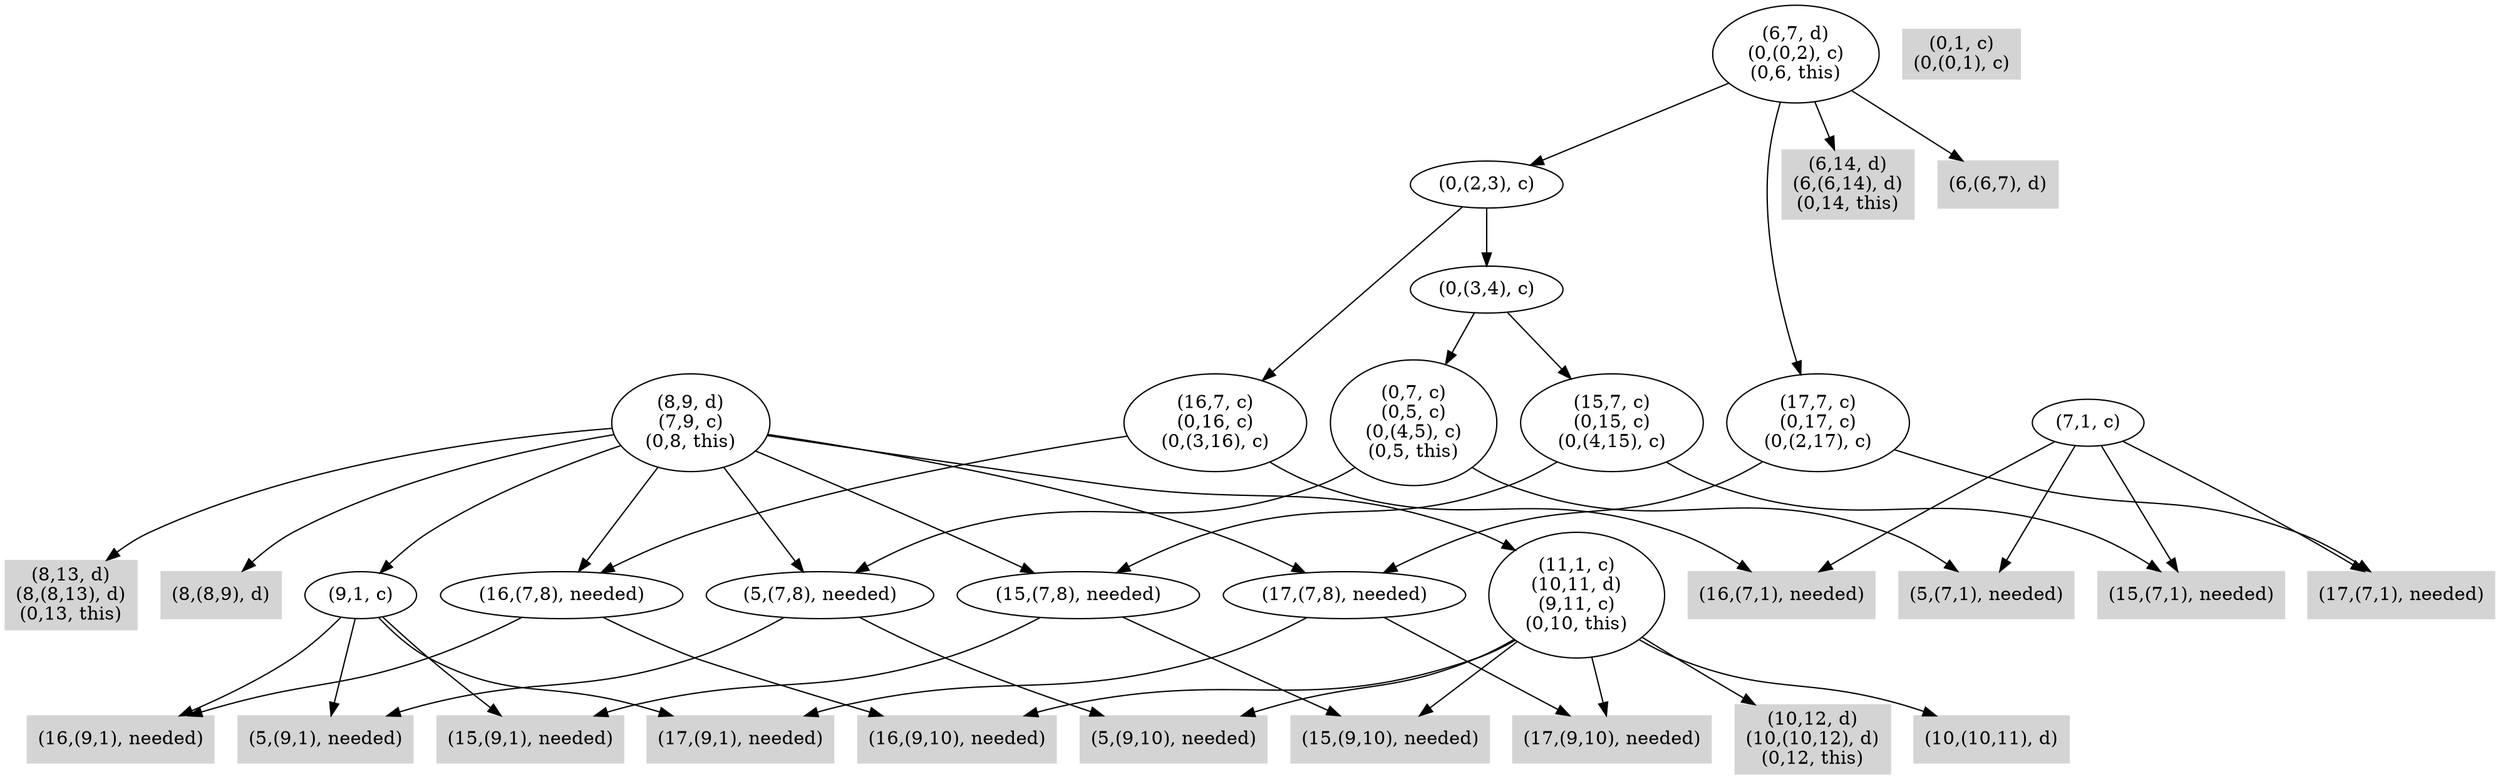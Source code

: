 digraph { 
1881 [shape=box,style=filled,color=".0 .0 .83",label="(5,(9,10), needed)"];
1882 [shape=box,style=filled,color=".0 .0 .83",label="(5,(9,1), needed)"];
1883 [label="(5,(7,8), needed)"];
1884 [shape=box,style=filled,color=".0 .0 .83",label="(5,(7,1), needed)"];
1885 [label="(0,7, c)\n(0,5, c)\n(0,(4,5), c)\n(0,5, this)"];
1886 [shape=box,style=filled,color=".0 .0 .83",label="(10,12, d)\n(10,(10,12), d)\n(0,12, this)"];
1887 [shape=box,style=filled,color=".0 .0 .83",label="(17,(9,10), needed)"];
1888 [shape=box,style=filled,color=".0 .0 .83",label="(16,(9,10), needed)"];
1889 [shape=box,style=filled,color=".0 .0 .83",label="(15,(9,10), needed)"];
1890 [shape=box,style=filled,color=".0 .0 .83",label="(10,(10,11), d)"];
1891 [label="(11,1, c)\n(10,11, d)\n(9,11, c)\n(0,10, this)"];
1892 [shape=box,style=filled,color=".0 .0 .83",label="(8,13, d)\n(8,(8,13), d)\n(0,13, this)"];
1893 [shape=box,style=filled,color=".0 .0 .83",label="(17,(9,1), needed)"];
1894 [label="(17,(7,8), needed)"];
1895 [shape=box,style=filled,color=".0 .0 .83",label="(16,(9,1), needed)"];
1896 [label="(16,(7,8), needed)"];
1897 [shape=box,style=filled,color=".0 .0 .83",label="(15,(9,1), needed)"];
1898 [label="(15,(7,8), needed)"];
1899 [shape=box,style=filled,color=".0 .0 .83",label="(8,(8,9), d)"];
1900 [label="(9,1, c)"];
1901 [label="(8,9, d)\n(7,9, c)\n(0,8, this)"];
1902 [shape=box,style=filled,color=".0 .0 .83",label="(6,14, d)\n(6,(6,14), d)\n(0,14, this)"];
1903 [shape=box,style=filled,color=".0 .0 .83",label="(17,(7,1), needed)"];
1904 [label="(17,7, c)\n(0,17, c)\n(0,(2,17), c)"];
1905 [shape=box,style=filled,color=".0 .0 .83",label="(16,(7,1), needed)"];
1906 [label="(16,7, c)\n(0,16, c)\n(0,(3,16), c)"];
1907 [shape=box,style=filled,color=".0 .0 .83",label="(15,(7,1), needed)"];
1908 [label="(15,7, c)\n(0,15, c)\n(0,(4,15), c)"];
1909 [label="(0,(3,4), c)"];
1910 [label="(0,(2,3), c)"];
1911 [shape=box,style=filled,color=".0 .0 .83",label="(6,(6,7), d)"];
1912 [label="(7,1, c)"];
1913 [label="(6,7, d)\n(0,(0,2), c)\n(0,6, this)"];
1914 [shape=box,style=filled,color=".0 .0 .83",label="(0,1, c)\n(0,(0,1), c)"];
1883 -> 1881;
1883 -> 1882;
1885 -> 1883;
1885 -> 1884;
1891 -> 1881;
1891 -> 1886;
1891 -> 1887;
1891 -> 1888;
1891 -> 1889;
1891 -> 1890;
1894 -> 1887;
1894 -> 1893;
1896 -> 1888;
1896 -> 1895;
1898 -> 1889;
1898 -> 1897;
1900 -> 1882;
1900 -> 1893;
1900 -> 1895;
1900 -> 1897;
1901 -> 1883;
1901 -> 1891;
1901 -> 1892;
1901 -> 1894;
1901 -> 1896;
1901 -> 1898;
1901 -> 1899;
1901 -> 1900;
1904 -> 1894;
1904 -> 1903;
1906 -> 1896;
1906 -> 1905;
1908 -> 1898;
1908 -> 1907;
1909 -> 1885;
1909 -> 1908;
1910 -> 1906;
1910 -> 1909;
1912 -> 1884;
1912 -> 1903;
1912 -> 1905;
1912 -> 1907;
1913 -> 1902;
1913 -> 1904;
1913 -> 1910;
1913 -> 1911;
}